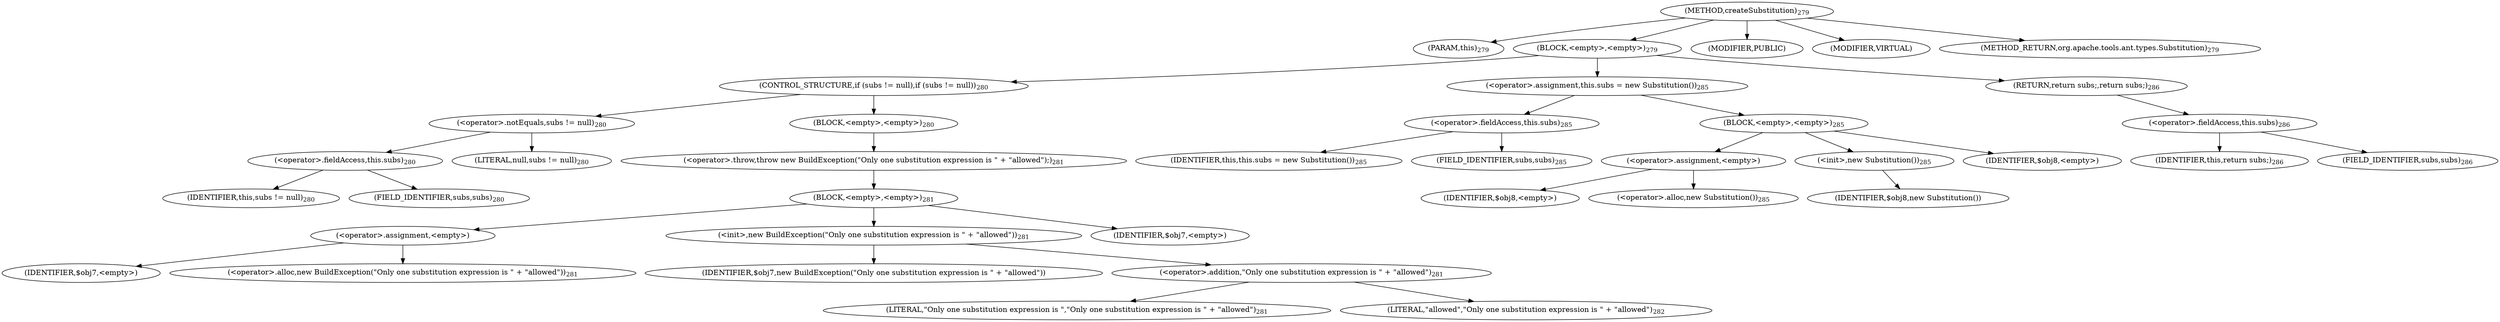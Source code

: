 digraph "createSubstitution" {  
"333" [label = <(METHOD,createSubstitution)<SUB>279</SUB>> ]
"334" [label = <(PARAM,this)<SUB>279</SUB>> ]
"335" [label = <(BLOCK,&lt;empty&gt;,&lt;empty&gt;)<SUB>279</SUB>> ]
"336" [label = <(CONTROL_STRUCTURE,if (subs != null),if (subs != null))<SUB>280</SUB>> ]
"337" [label = <(&lt;operator&gt;.notEquals,subs != null)<SUB>280</SUB>> ]
"338" [label = <(&lt;operator&gt;.fieldAccess,this.subs)<SUB>280</SUB>> ]
"339" [label = <(IDENTIFIER,this,subs != null)<SUB>280</SUB>> ]
"340" [label = <(FIELD_IDENTIFIER,subs,subs)<SUB>280</SUB>> ]
"341" [label = <(LITERAL,null,subs != null)<SUB>280</SUB>> ]
"342" [label = <(BLOCK,&lt;empty&gt;,&lt;empty&gt;)<SUB>280</SUB>> ]
"343" [label = <(&lt;operator&gt;.throw,throw new BuildException(&quot;Only one substitution expression is &quot; + &quot;allowed&quot;);)<SUB>281</SUB>> ]
"344" [label = <(BLOCK,&lt;empty&gt;,&lt;empty&gt;)<SUB>281</SUB>> ]
"345" [label = <(&lt;operator&gt;.assignment,&lt;empty&gt;)> ]
"346" [label = <(IDENTIFIER,$obj7,&lt;empty&gt;)> ]
"347" [label = <(&lt;operator&gt;.alloc,new BuildException(&quot;Only one substitution expression is &quot; + &quot;allowed&quot;))<SUB>281</SUB>> ]
"348" [label = <(&lt;init&gt;,new BuildException(&quot;Only one substitution expression is &quot; + &quot;allowed&quot;))<SUB>281</SUB>> ]
"349" [label = <(IDENTIFIER,$obj7,new BuildException(&quot;Only one substitution expression is &quot; + &quot;allowed&quot;))> ]
"350" [label = <(&lt;operator&gt;.addition,&quot;Only one substitution expression is &quot; + &quot;allowed&quot;)<SUB>281</SUB>> ]
"351" [label = <(LITERAL,&quot;Only one substitution expression is &quot;,&quot;Only one substitution expression is &quot; + &quot;allowed&quot;)<SUB>281</SUB>> ]
"352" [label = <(LITERAL,&quot;allowed&quot;,&quot;Only one substitution expression is &quot; + &quot;allowed&quot;)<SUB>282</SUB>> ]
"353" [label = <(IDENTIFIER,$obj7,&lt;empty&gt;)> ]
"354" [label = <(&lt;operator&gt;.assignment,this.subs = new Substitution())<SUB>285</SUB>> ]
"355" [label = <(&lt;operator&gt;.fieldAccess,this.subs)<SUB>285</SUB>> ]
"356" [label = <(IDENTIFIER,this,this.subs = new Substitution())<SUB>285</SUB>> ]
"357" [label = <(FIELD_IDENTIFIER,subs,subs)<SUB>285</SUB>> ]
"358" [label = <(BLOCK,&lt;empty&gt;,&lt;empty&gt;)<SUB>285</SUB>> ]
"359" [label = <(&lt;operator&gt;.assignment,&lt;empty&gt;)> ]
"360" [label = <(IDENTIFIER,$obj8,&lt;empty&gt;)> ]
"361" [label = <(&lt;operator&gt;.alloc,new Substitution())<SUB>285</SUB>> ]
"362" [label = <(&lt;init&gt;,new Substitution())<SUB>285</SUB>> ]
"363" [label = <(IDENTIFIER,$obj8,new Substitution())> ]
"364" [label = <(IDENTIFIER,$obj8,&lt;empty&gt;)> ]
"365" [label = <(RETURN,return subs;,return subs;)<SUB>286</SUB>> ]
"366" [label = <(&lt;operator&gt;.fieldAccess,this.subs)<SUB>286</SUB>> ]
"367" [label = <(IDENTIFIER,this,return subs;)<SUB>286</SUB>> ]
"368" [label = <(FIELD_IDENTIFIER,subs,subs)<SUB>286</SUB>> ]
"369" [label = <(MODIFIER,PUBLIC)> ]
"370" [label = <(MODIFIER,VIRTUAL)> ]
"371" [label = <(METHOD_RETURN,org.apache.tools.ant.types.Substitution)<SUB>279</SUB>> ]
  "333" -> "334" 
  "333" -> "335" 
  "333" -> "369" 
  "333" -> "370" 
  "333" -> "371" 
  "335" -> "336" 
  "335" -> "354" 
  "335" -> "365" 
  "336" -> "337" 
  "336" -> "342" 
  "337" -> "338" 
  "337" -> "341" 
  "338" -> "339" 
  "338" -> "340" 
  "342" -> "343" 
  "343" -> "344" 
  "344" -> "345" 
  "344" -> "348" 
  "344" -> "353" 
  "345" -> "346" 
  "345" -> "347" 
  "348" -> "349" 
  "348" -> "350" 
  "350" -> "351" 
  "350" -> "352" 
  "354" -> "355" 
  "354" -> "358" 
  "355" -> "356" 
  "355" -> "357" 
  "358" -> "359" 
  "358" -> "362" 
  "358" -> "364" 
  "359" -> "360" 
  "359" -> "361" 
  "362" -> "363" 
  "365" -> "366" 
  "366" -> "367" 
  "366" -> "368" 
}
